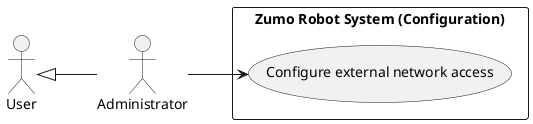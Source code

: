 @startuml
left to right direction

' Define the actors
actor Administrator

' Define the inheritance between base and specialized users
User <|-- Administrator

' Define the system border
rectangle "Zumo Robot System (Configuration)" {
 
 usecase "Configure external network access" as config

 Administrator --> config
}
@enduml